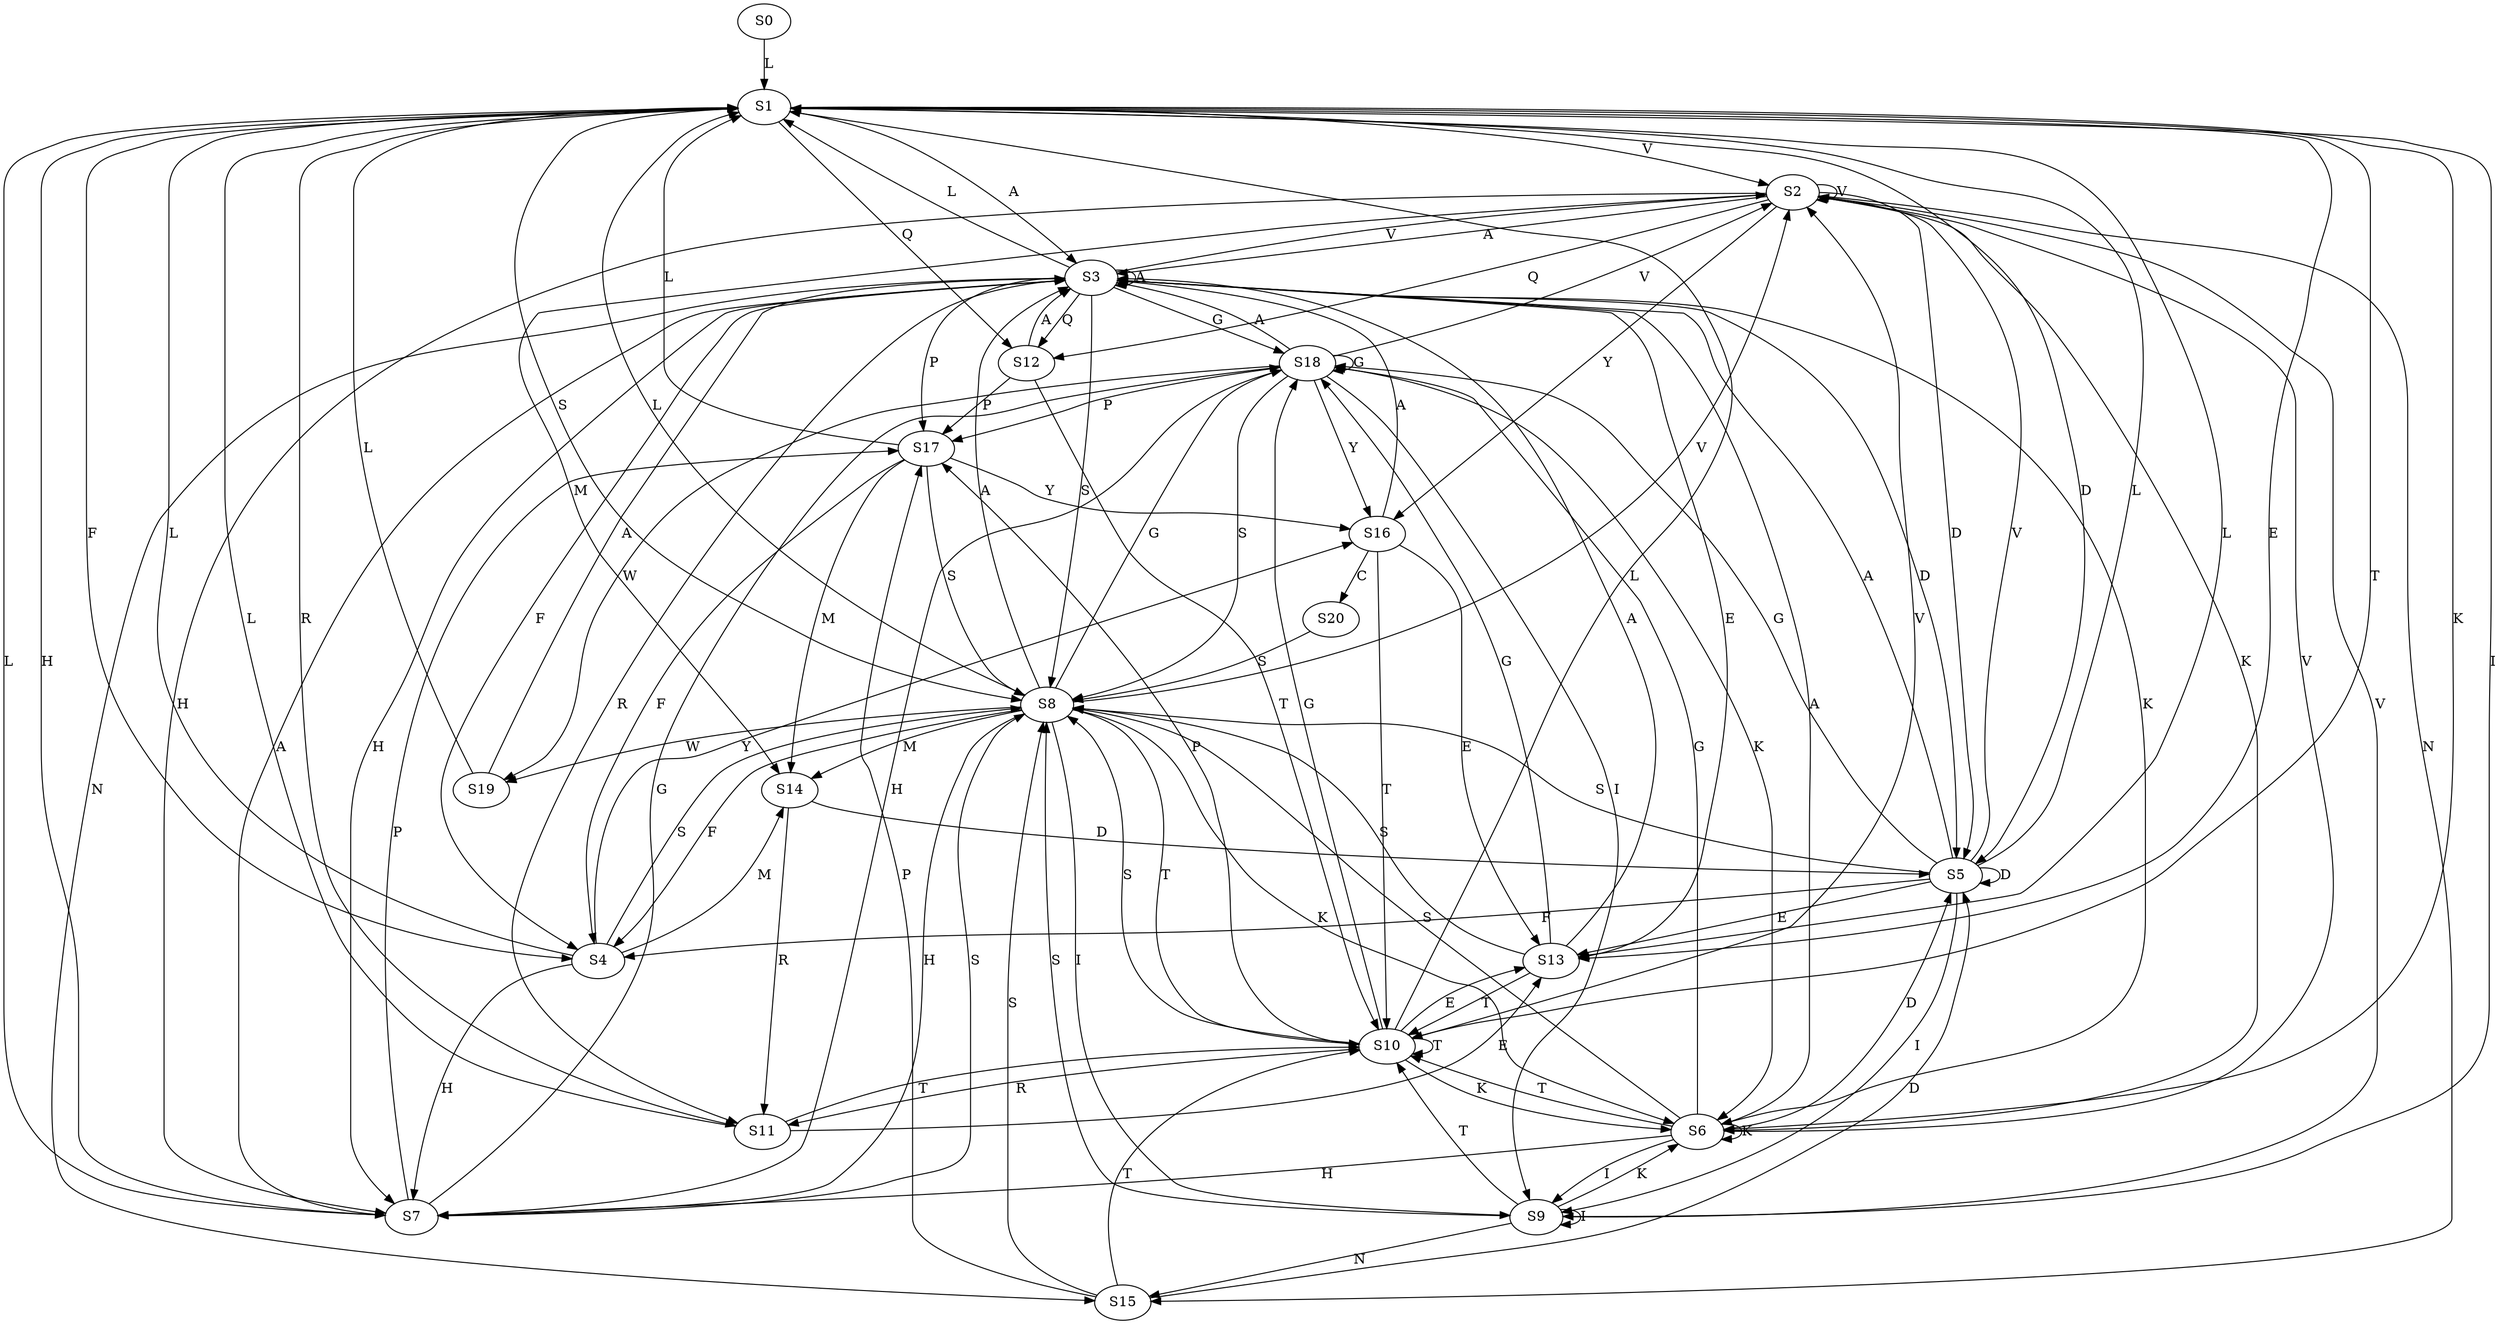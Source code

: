 strict digraph  {
	S0 -> S1 [ label = L ];
	S1 -> S2 [ label = V ];
	S1 -> S3 [ label = A ];
	S1 -> S4 [ label = F ];
	S1 -> S5 [ label = D ];
	S1 -> S6 [ label = K ];
	S1 -> S7 [ label = H ];
	S1 -> S8 [ label = S ];
	S1 -> S9 [ label = I ];
	S1 -> S10 [ label = T ];
	S1 -> S11 [ label = R ];
	S1 -> S12 [ label = Q ];
	S1 -> S13 [ label = E ];
	S2 -> S14 [ label = M ];
	S2 -> S15 [ label = N ];
	S2 -> S6 [ label = K ];
	S2 -> S12 [ label = Q ];
	S2 -> S3 [ label = A ];
	S2 -> S7 [ label = H ];
	S2 -> S5 [ label = D ];
	S2 -> S2 [ label = V ];
	S2 -> S16 [ label = Y ];
	S3 -> S17 [ label = P ];
	S3 -> S6 [ label = K ];
	S3 -> S3 [ label = A ];
	S3 -> S18 [ label = G ];
	S3 -> S7 [ label = H ];
	S3 -> S13 [ label = E ];
	S3 -> S8 [ label = S ];
	S3 -> S2 [ label = V ];
	S3 -> S5 [ label = D ];
	S3 -> S15 [ label = N ];
	S3 -> S4 [ label = F ];
	S3 -> S1 [ label = L ];
	S3 -> S12 [ label = Q ];
	S3 -> S11 [ label = R ];
	S4 -> S14 [ label = M ];
	S4 -> S8 [ label = S ];
	S4 -> S16 [ label = Y ];
	S4 -> S7 [ label = H ];
	S4 -> S1 [ label = L ];
	S5 -> S3 [ label = A ];
	S5 -> S4 [ label = F ];
	S5 -> S2 [ label = V ];
	S5 -> S5 [ label = D ];
	S5 -> S8 [ label = S ];
	S5 -> S13 [ label = E ];
	S5 -> S1 [ label = L ];
	S5 -> S18 [ label = G ];
	S5 -> S9 [ label = I ];
	S6 -> S5 [ label = D ];
	S6 -> S2 [ label = V ];
	S6 -> S18 [ label = G ];
	S6 -> S10 [ label = T ];
	S6 -> S6 [ label = K ];
	S6 -> S7 [ label = H ];
	S6 -> S9 [ label = I ];
	S6 -> S8 [ label = S ];
	S6 -> S3 [ label = A ];
	S7 -> S3 [ label = A ];
	S7 -> S17 [ label = P ];
	S7 -> S8 [ label = S ];
	S7 -> S18 [ label = G ];
	S7 -> S1 [ label = L ];
	S8 -> S1 [ label = L ];
	S8 -> S18 [ label = G ];
	S8 -> S6 [ label = K ];
	S8 -> S3 [ label = A ];
	S8 -> S2 [ label = V ];
	S8 -> S14 [ label = M ];
	S8 -> S19 [ label = W ];
	S8 -> S9 [ label = I ];
	S8 -> S4 [ label = F ];
	S8 -> S7 [ label = H ];
	S8 -> S10 [ label = T ];
	S9 -> S15 [ label = N ];
	S9 -> S6 [ label = K ];
	S9 -> S10 [ label = T ];
	S9 -> S9 [ label = I ];
	S9 -> S2 [ label = V ];
	S9 -> S8 [ label = S ];
	S10 -> S6 [ label = K ];
	S10 -> S17 [ label = P ];
	S10 -> S10 [ label = T ];
	S10 -> S1 [ label = L ];
	S10 -> S11 [ label = R ];
	S10 -> S8 [ label = S ];
	S10 -> S18 [ label = G ];
	S10 -> S13 [ label = E ];
	S10 -> S2 [ label = V ];
	S11 -> S13 [ label = E ];
	S11 -> S10 [ label = T ];
	S11 -> S1 [ label = L ];
	S12 -> S3 [ label = A ];
	S12 -> S10 [ label = T ];
	S12 -> S17 [ label = P ];
	S13 -> S18 [ label = G ];
	S13 -> S3 [ label = A ];
	S13 -> S1 [ label = L ];
	S13 -> S10 [ label = T ];
	S13 -> S8 [ label = S ];
	S14 -> S11 [ label = R ];
	S14 -> S5 [ label = D ];
	S15 -> S10 [ label = T ];
	S15 -> S17 [ label = P ];
	S15 -> S8 [ label = S ];
	S15 -> S5 [ label = D ];
	S16 -> S13 [ label = E ];
	S16 -> S10 [ label = T ];
	S16 -> S20 [ label = C ];
	S16 -> S3 [ label = A ];
	S17 -> S8 [ label = S ];
	S17 -> S4 [ label = F ];
	S17 -> S14 [ label = M ];
	S17 -> S1 [ label = L ];
	S17 -> S16 [ label = Y ];
	S18 -> S19 [ label = W ];
	S18 -> S2 [ label = V ];
	S18 -> S3 [ label = A ];
	S18 -> S16 [ label = Y ];
	S18 -> S7 [ label = H ];
	S18 -> S6 [ label = K ];
	S18 -> S8 [ label = S ];
	S18 -> S9 [ label = I ];
	S18 -> S18 [ label = G ];
	S18 -> S17 [ label = P ];
	S19 -> S3 [ label = A ];
	S19 -> S1 [ label = L ];
	S20 -> S8 [ label = S ];
}
